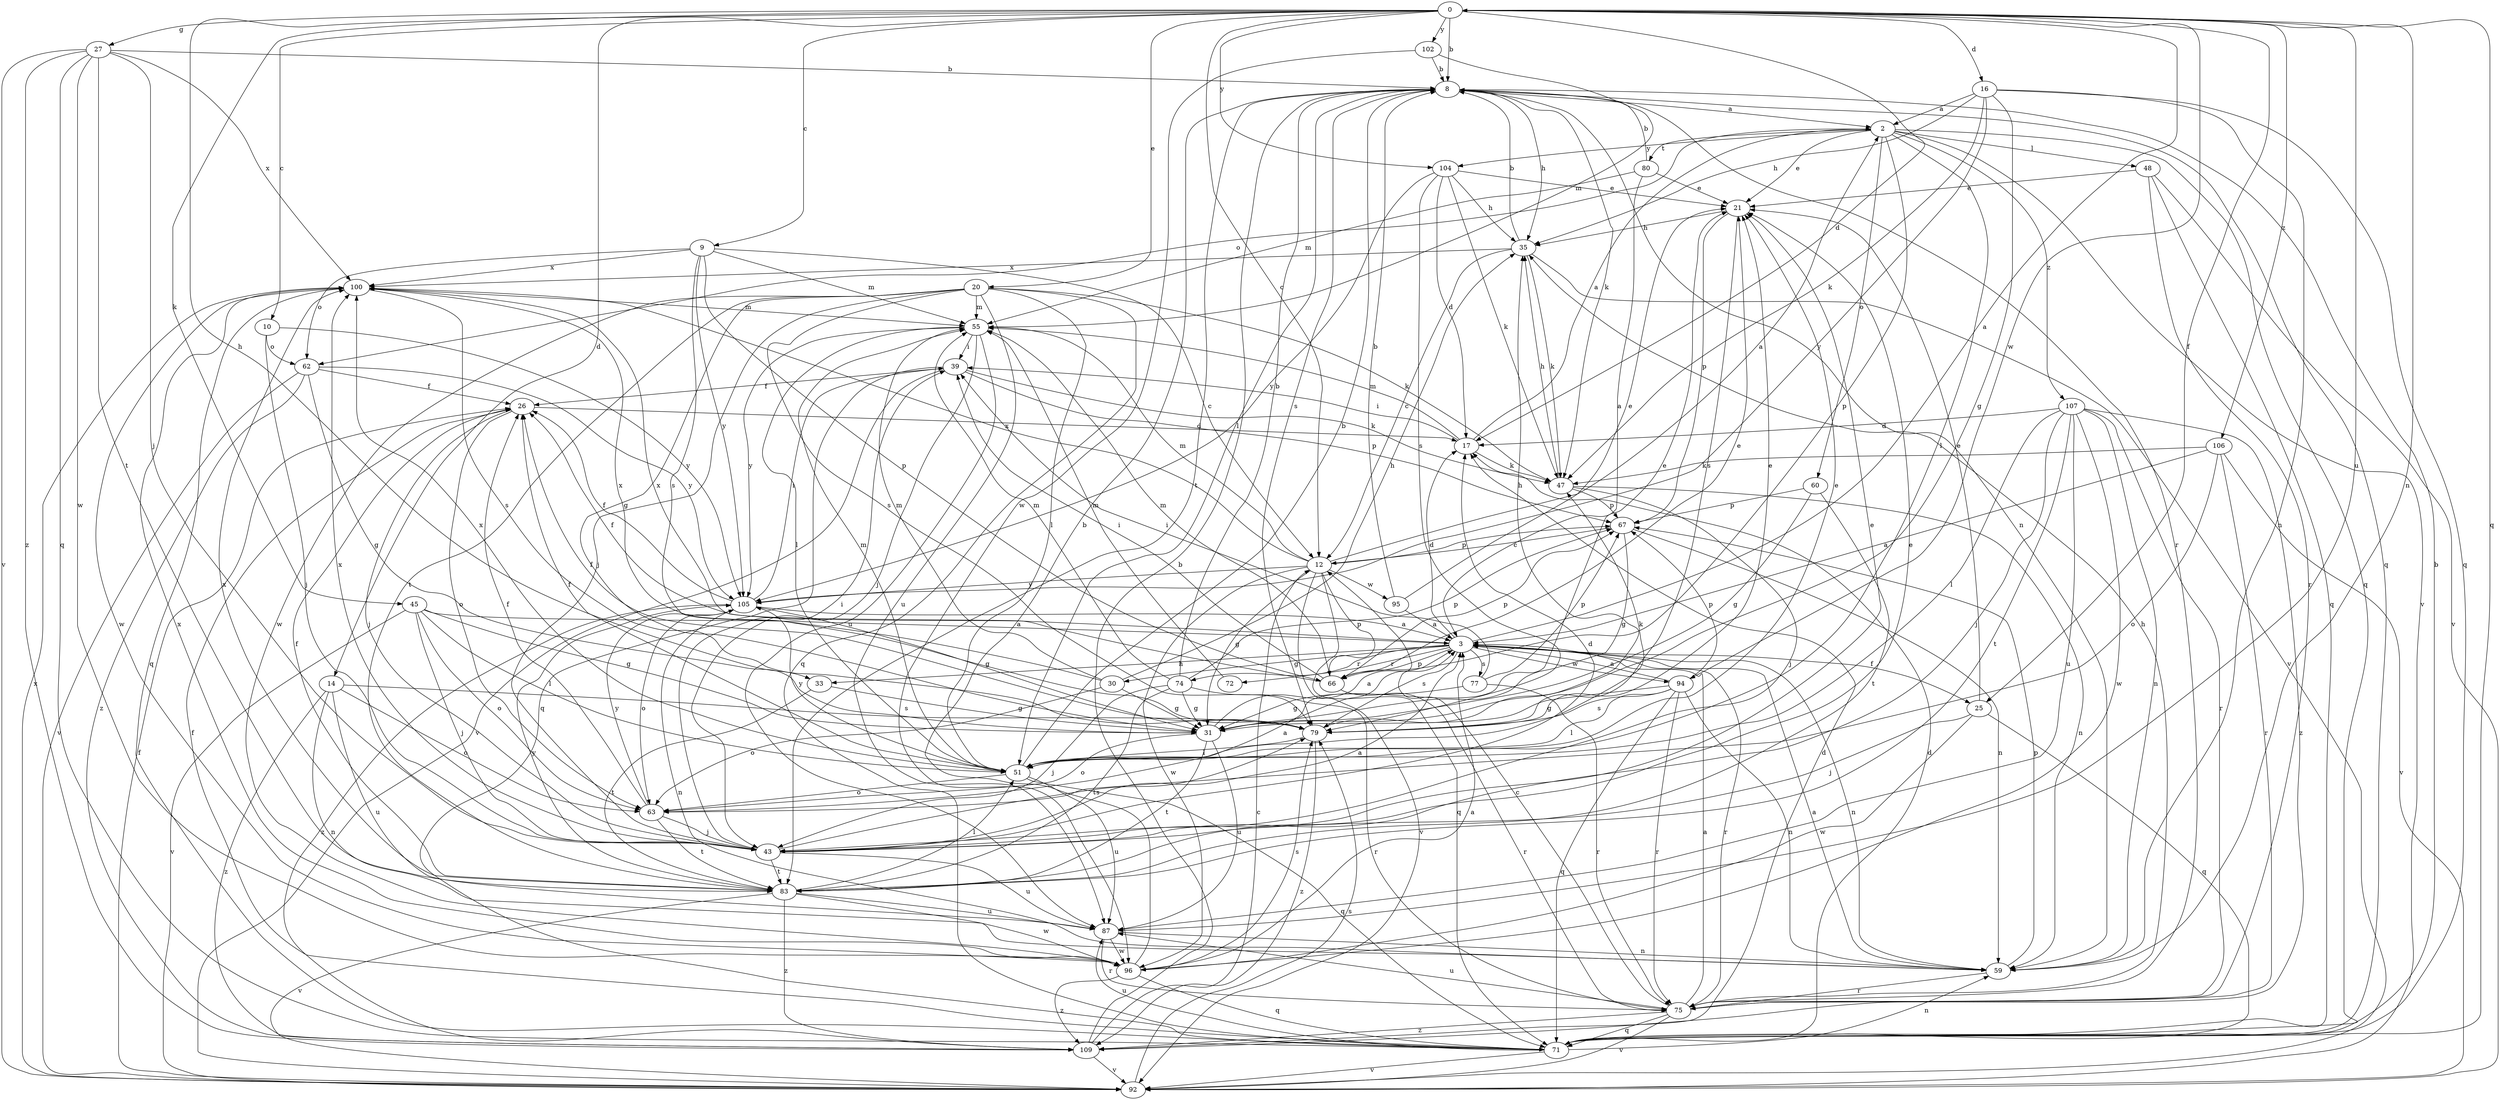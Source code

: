 strict digraph  {
0;
2;
3;
8;
9;
10;
12;
14;
16;
17;
20;
21;
25;
26;
27;
30;
31;
33;
35;
39;
43;
45;
47;
48;
51;
55;
59;
60;
62;
63;
66;
67;
71;
72;
74;
75;
77;
79;
80;
83;
87;
92;
94;
95;
96;
100;
102;
104;
105;
106;
107;
109;
0 -> 8  [label=b];
0 -> 9  [label=c];
0 -> 10  [label=c];
0 -> 12  [label=c];
0 -> 14  [label=d];
0 -> 16  [label=d];
0 -> 17  [label=d];
0 -> 20  [label=e];
0 -> 25  [label=f];
0 -> 27  [label=g];
0 -> 33  [label=h];
0 -> 45  [label=k];
0 -> 59  [label=n];
0 -> 71  [label=q];
0 -> 87  [label=u];
0 -> 94  [label=w];
0 -> 102  [label=y];
0 -> 104  [label=y];
0 -> 106  [label=z];
2 -> 21  [label=e];
2 -> 48  [label=l];
2 -> 51  [label=l];
2 -> 60  [label=o];
2 -> 62  [label=o];
2 -> 66  [label=p];
2 -> 71  [label=q];
2 -> 80  [label=t];
2 -> 92  [label=v];
2 -> 104  [label=y];
2 -> 107  [label=z];
3 -> 0  [label=a];
3 -> 17  [label=d];
3 -> 25  [label=f];
3 -> 26  [label=f];
3 -> 30  [label=g];
3 -> 33  [label=h];
3 -> 59  [label=n];
3 -> 66  [label=p];
3 -> 72  [label=r];
3 -> 74  [label=r];
3 -> 75  [label=r];
3 -> 77  [label=s];
3 -> 79  [label=s];
3 -> 94  [label=w];
8 -> 2  [label=a];
8 -> 35  [label=h];
8 -> 47  [label=k];
8 -> 51  [label=l];
8 -> 59  [label=n];
8 -> 71  [label=q];
8 -> 75  [label=r];
8 -> 79  [label=s];
8 -> 83  [label=t];
9 -> 12  [label=c];
9 -> 55  [label=m];
9 -> 62  [label=o];
9 -> 66  [label=p];
9 -> 79  [label=s];
9 -> 100  [label=x];
9 -> 105  [label=y];
10 -> 43  [label=j];
10 -> 62  [label=o];
10 -> 105  [label=y];
12 -> 2  [label=a];
12 -> 31  [label=g];
12 -> 55  [label=m];
12 -> 66  [label=p];
12 -> 67  [label=p];
12 -> 71  [label=q];
12 -> 92  [label=v];
12 -> 95  [label=w];
12 -> 96  [label=w];
12 -> 100  [label=x];
12 -> 105  [label=y];
14 -> 59  [label=n];
14 -> 63  [label=o];
14 -> 79  [label=s];
14 -> 87  [label=u];
14 -> 109  [label=z];
16 -> 2  [label=a];
16 -> 31  [label=g];
16 -> 35  [label=h];
16 -> 47  [label=k];
16 -> 59  [label=n];
16 -> 71  [label=q];
16 -> 105  [label=y];
17 -> 2  [label=a];
17 -> 39  [label=i];
17 -> 47  [label=k];
17 -> 55  [label=m];
20 -> 31  [label=g];
20 -> 43  [label=j];
20 -> 47  [label=k];
20 -> 51  [label=l];
20 -> 55  [label=m];
20 -> 71  [label=q];
20 -> 79  [label=s];
20 -> 83  [label=t];
20 -> 87  [label=u];
20 -> 96  [label=w];
21 -> 35  [label=h];
21 -> 67  [label=p];
21 -> 79  [label=s];
25 -> 21  [label=e];
25 -> 43  [label=j];
25 -> 71  [label=q];
25 -> 96  [label=w];
26 -> 17  [label=d];
26 -> 43  [label=j];
26 -> 63  [label=o];
27 -> 8  [label=b];
27 -> 43  [label=j];
27 -> 71  [label=q];
27 -> 83  [label=t];
27 -> 92  [label=v];
27 -> 96  [label=w];
27 -> 100  [label=x];
27 -> 109  [label=z];
30 -> 31  [label=g];
30 -> 35  [label=h];
30 -> 55  [label=m];
30 -> 63  [label=o];
30 -> 100  [label=x];
31 -> 3  [label=a];
31 -> 21  [label=e];
31 -> 63  [label=o];
31 -> 83  [label=t];
31 -> 87  [label=u];
33 -> 31  [label=g];
33 -> 83  [label=t];
35 -> 8  [label=b];
35 -> 12  [label=c];
35 -> 47  [label=k];
35 -> 92  [label=v];
35 -> 100  [label=x];
39 -> 26  [label=f];
39 -> 47  [label=k];
39 -> 67  [label=p];
39 -> 71  [label=q];
39 -> 92  [label=v];
43 -> 3  [label=a];
43 -> 17  [label=d];
43 -> 21  [label=e];
43 -> 39  [label=i];
43 -> 79  [label=s];
43 -> 83  [label=t];
43 -> 87  [label=u];
43 -> 100  [label=x];
45 -> 3  [label=a];
45 -> 31  [label=g];
45 -> 43  [label=j];
45 -> 51  [label=l];
45 -> 63  [label=o];
45 -> 92  [label=v];
47 -> 35  [label=h];
47 -> 43  [label=j];
47 -> 59  [label=n];
47 -> 67  [label=p];
48 -> 21  [label=e];
48 -> 71  [label=q];
48 -> 75  [label=r];
48 -> 92  [label=v];
51 -> 8  [label=b];
51 -> 21  [label=e];
51 -> 26  [label=f];
51 -> 47  [label=k];
51 -> 55  [label=m];
51 -> 63  [label=o];
51 -> 71  [label=q];
51 -> 87  [label=u];
51 -> 100  [label=x];
51 -> 105  [label=y];
55 -> 39  [label=i];
55 -> 43  [label=j];
55 -> 51  [label=l];
55 -> 87  [label=u];
55 -> 105  [label=y];
59 -> 3  [label=a];
59 -> 67  [label=p];
59 -> 75  [label=r];
60 -> 31  [label=g];
60 -> 67  [label=p];
60 -> 83  [label=t];
62 -> 26  [label=f];
62 -> 31  [label=g];
62 -> 92  [label=v];
62 -> 105  [label=y];
62 -> 109  [label=z];
63 -> 3  [label=a];
63 -> 26  [label=f];
63 -> 43  [label=j];
63 -> 83  [label=t];
63 -> 105  [label=y];
66 -> 21  [label=e];
66 -> 39  [label=i];
66 -> 55  [label=m];
66 -> 67  [label=p];
66 -> 75  [label=r];
66 -> 100  [label=x];
67 -> 12  [label=c];
67 -> 31  [label=g];
67 -> 59  [label=n];
71 -> 8  [label=b];
71 -> 17  [label=d];
71 -> 26  [label=f];
71 -> 59  [label=n];
71 -> 87  [label=u];
71 -> 92  [label=v];
72 -> 55  [label=m];
74 -> 8  [label=b];
74 -> 31  [label=g];
74 -> 43  [label=j];
74 -> 55  [label=m];
74 -> 67  [label=p];
74 -> 75  [label=r];
74 -> 83  [label=t];
75 -> 3  [label=a];
75 -> 12  [label=c];
75 -> 35  [label=h];
75 -> 71  [label=q];
75 -> 87  [label=u];
75 -> 92  [label=v];
75 -> 109  [label=z];
77 -> 31  [label=g];
77 -> 39  [label=i];
77 -> 67  [label=p];
77 -> 75  [label=r];
79 -> 21  [label=e];
79 -> 26  [label=f];
79 -> 35  [label=h];
79 -> 51  [label=l];
79 -> 109  [label=z];
80 -> 3  [label=a];
80 -> 8  [label=b];
80 -> 21  [label=e];
80 -> 55  [label=m];
83 -> 21  [label=e];
83 -> 26  [label=f];
83 -> 51  [label=l];
83 -> 87  [label=u];
83 -> 92  [label=v];
83 -> 96  [label=w];
83 -> 100  [label=x];
83 -> 105  [label=y];
83 -> 109  [label=z];
87 -> 59  [label=n];
87 -> 75  [label=r];
87 -> 96  [label=w];
92 -> 26  [label=f];
92 -> 79  [label=s];
92 -> 100  [label=x];
94 -> 3  [label=a];
94 -> 31  [label=g];
94 -> 51  [label=l];
94 -> 59  [label=n];
94 -> 67  [label=p];
94 -> 71  [label=q];
94 -> 75  [label=r];
94 -> 79  [label=s];
95 -> 3  [label=a];
95 -> 8  [label=b];
95 -> 21  [label=e];
96 -> 3  [label=a];
96 -> 8  [label=b];
96 -> 71  [label=q];
96 -> 79  [label=s];
96 -> 100  [label=x];
96 -> 109  [label=z];
100 -> 55  [label=m];
100 -> 71  [label=q];
100 -> 79  [label=s];
100 -> 96  [label=w];
102 -> 8  [label=b];
102 -> 55  [label=m];
102 -> 96  [label=w];
104 -> 17  [label=d];
104 -> 21  [label=e];
104 -> 35  [label=h];
104 -> 47  [label=k];
104 -> 79  [label=s];
104 -> 105  [label=y];
105 -> 3  [label=a];
105 -> 26  [label=f];
105 -> 31  [label=g];
105 -> 39  [label=i];
105 -> 59  [label=n];
105 -> 63  [label=o];
105 -> 109  [label=z];
106 -> 3  [label=a];
106 -> 47  [label=k];
106 -> 63  [label=o];
106 -> 75  [label=r];
106 -> 92  [label=v];
107 -> 17  [label=d];
107 -> 43  [label=j];
107 -> 51  [label=l];
107 -> 59  [label=n];
107 -> 75  [label=r];
107 -> 83  [label=t];
107 -> 87  [label=u];
107 -> 96  [label=w];
107 -> 109  [label=z];
109 -> 8  [label=b];
109 -> 12  [label=c];
109 -> 17  [label=d];
109 -> 92  [label=v];
}
